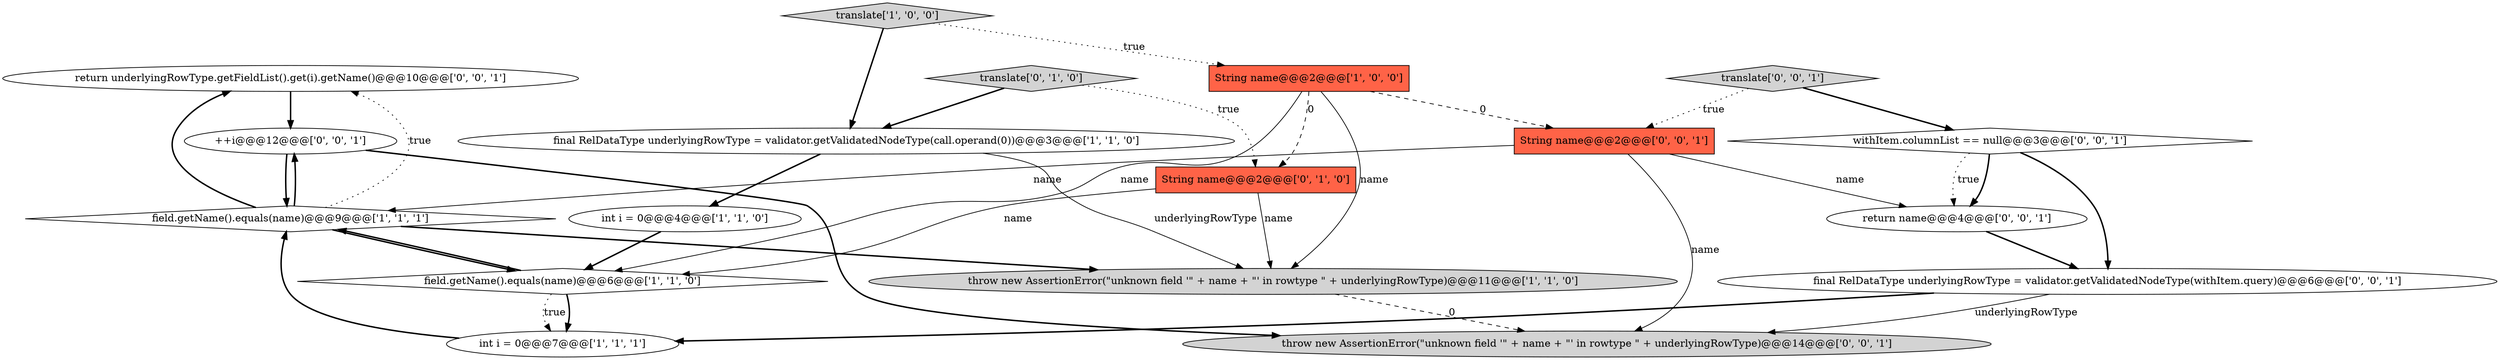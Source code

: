 digraph {
12 [style = filled, label = "return underlyingRowType.getFieldList().get(i).getName()@@@10@@@['0', '0', '1']", fillcolor = white, shape = ellipse image = "AAA0AAABBB3BBB"];
6 [style = filled, label = "translate['1', '0', '0']", fillcolor = lightgray, shape = diamond image = "AAA0AAABBB1BBB"];
2 [style = filled, label = "String name@@@2@@@['1', '0', '0']", fillcolor = tomato, shape = box image = "AAA1AAABBB1BBB"];
4 [style = filled, label = "final RelDataType underlyingRowType = validator.getValidatedNodeType(call.operand(0))@@@3@@@['1', '1', '0']", fillcolor = white, shape = ellipse image = "AAA0AAABBB1BBB"];
7 [style = filled, label = "field.getName().equals(name)@@@9@@@['1', '1', '1']", fillcolor = white, shape = diamond image = "AAA0AAABBB1BBB"];
8 [style = filled, label = "translate['0', '1', '0']", fillcolor = lightgray, shape = diamond image = "AAA0AAABBB2BBB"];
9 [style = filled, label = "String name@@@2@@@['0', '1', '0']", fillcolor = tomato, shape = box image = "AAA1AAABBB2BBB"];
13 [style = filled, label = "translate['0', '0', '1']", fillcolor = lightgray, shape = diamond image = "AAA0AAABBB3BBB"];
11 [style = filled, label = "withItem.columnList == null@@@3@@@['0', '0', '1']", fillcolor = white, shape = diamond image = "AAA0AAABBB3BBB"];
0 [style = filled, label = "int i = 0@@@4@@@['1', '1', '0']", fillcolor = white, shape = ellipse image = "AAA0AAABBB1BBB"];
15 [style = filled, label = "final RelDataType underlyingRowType = validator.getValidatedNodeType(withItem.query)@@@6@@@['0', '0', '1']", fillcolor = white, shape = ellipse image = "AAA0AAABBB3BBB"];
10 [style = filled, label = "String name@@@2@@@['0', '0', '1']", fillcolor = tomato, shape = box image = "AAA0AAABBB3BBB"];
1 [style = filled, label = "throw new AssertionError(\"unknown field '\" + name + \"' in rowtype \" + underlyingRowType)@@@11@@@['1', '1', '0']", fillcolor = lightgray, shape = ellipse image = "AAA0AAABBB1BBB"];
17 [style = filled, label = "return name@@@4@@@['0', '0', '1']", fillcolor = white, shape = ellipse image = "AAA0AAABBB3BBB"];
3 [style = filled, label = "int i = 0@@@7@@@['1', '1', '1']", fillcolor = white, shape = ellipse image = "AAA0AAABBB1BBB"];
16 [style = filled, label = "++i@@@12@@@['0', '0', '1']", fillcolor = white, shape = ellipse image = "AAA0AAABBB3BBB"];
14 [style = filled, label = "throw new AssertionError(\"unknown field '\" + name + \"' in rowtype \" + underlyingRowType)@@@14@@@['0', '0', '1']", fillcolor = lightgray, shape = ellipse image = "AAA0AAABBB3BBB"];
5 [style = filled, label = "field.getName().equals(name)@@@6@@@['1', '1', '0']", fillcolor = white, shape = diamond image = "AAA0AAABBB1BBB"];
5->3 [style = bold, label=""];
7->1 [style = bold, label=""];
1->14 [style = dashed, label="0"];
2->5 [style = solid, label="name"];
7->12 [style = bold, label=""];
16->7 [style = bold, label=""];
11->17 [style = dotted, label="true"];
10->7 [style = solid, label="name"];
10->14 [style = solid, label="name"];
12->16 [style = bold, label=""];
2->1 [style = solid, label="name"];
5->3 [style = dotted, label="true"];
15->3 [style = bold, label=""];
13->10 [style = dotted, label="true"];
13->11 [style = bold, label=""];
11->15 [style = bold, label=""];
2->10 [style = dashed, label="0"];
4->0 [style = bold, label=""];
4->1 [style = solid, label="underlyingRowType"];
7->12 [style = dotted, label="true"];
6->4 [style = bold, label=""];
7->5 [style = bold, label=""];
6->2 [style = dotted, label="true"];
3->7 [style = bold, label=""];
2->9 [style = dashed, label="0"];
15->14 [style = solid, label="underlyingRowType"];
7->16 [style = bold, label=""];
17->15 [style = bold, label=""];
5->7 [style = bold, label=""];
11->17 [style = bold, label=""];
16->14 [style = bold, label=""];
8->9 [style = dotted, label="true"];
8->4 [style = bold, label=""];
9->1 [style = solid, label="name"];
9->5 [style = solid, label="name"];
0->5 [style = bold, label=""];
10->17 [style = solid, label="name"];
}
